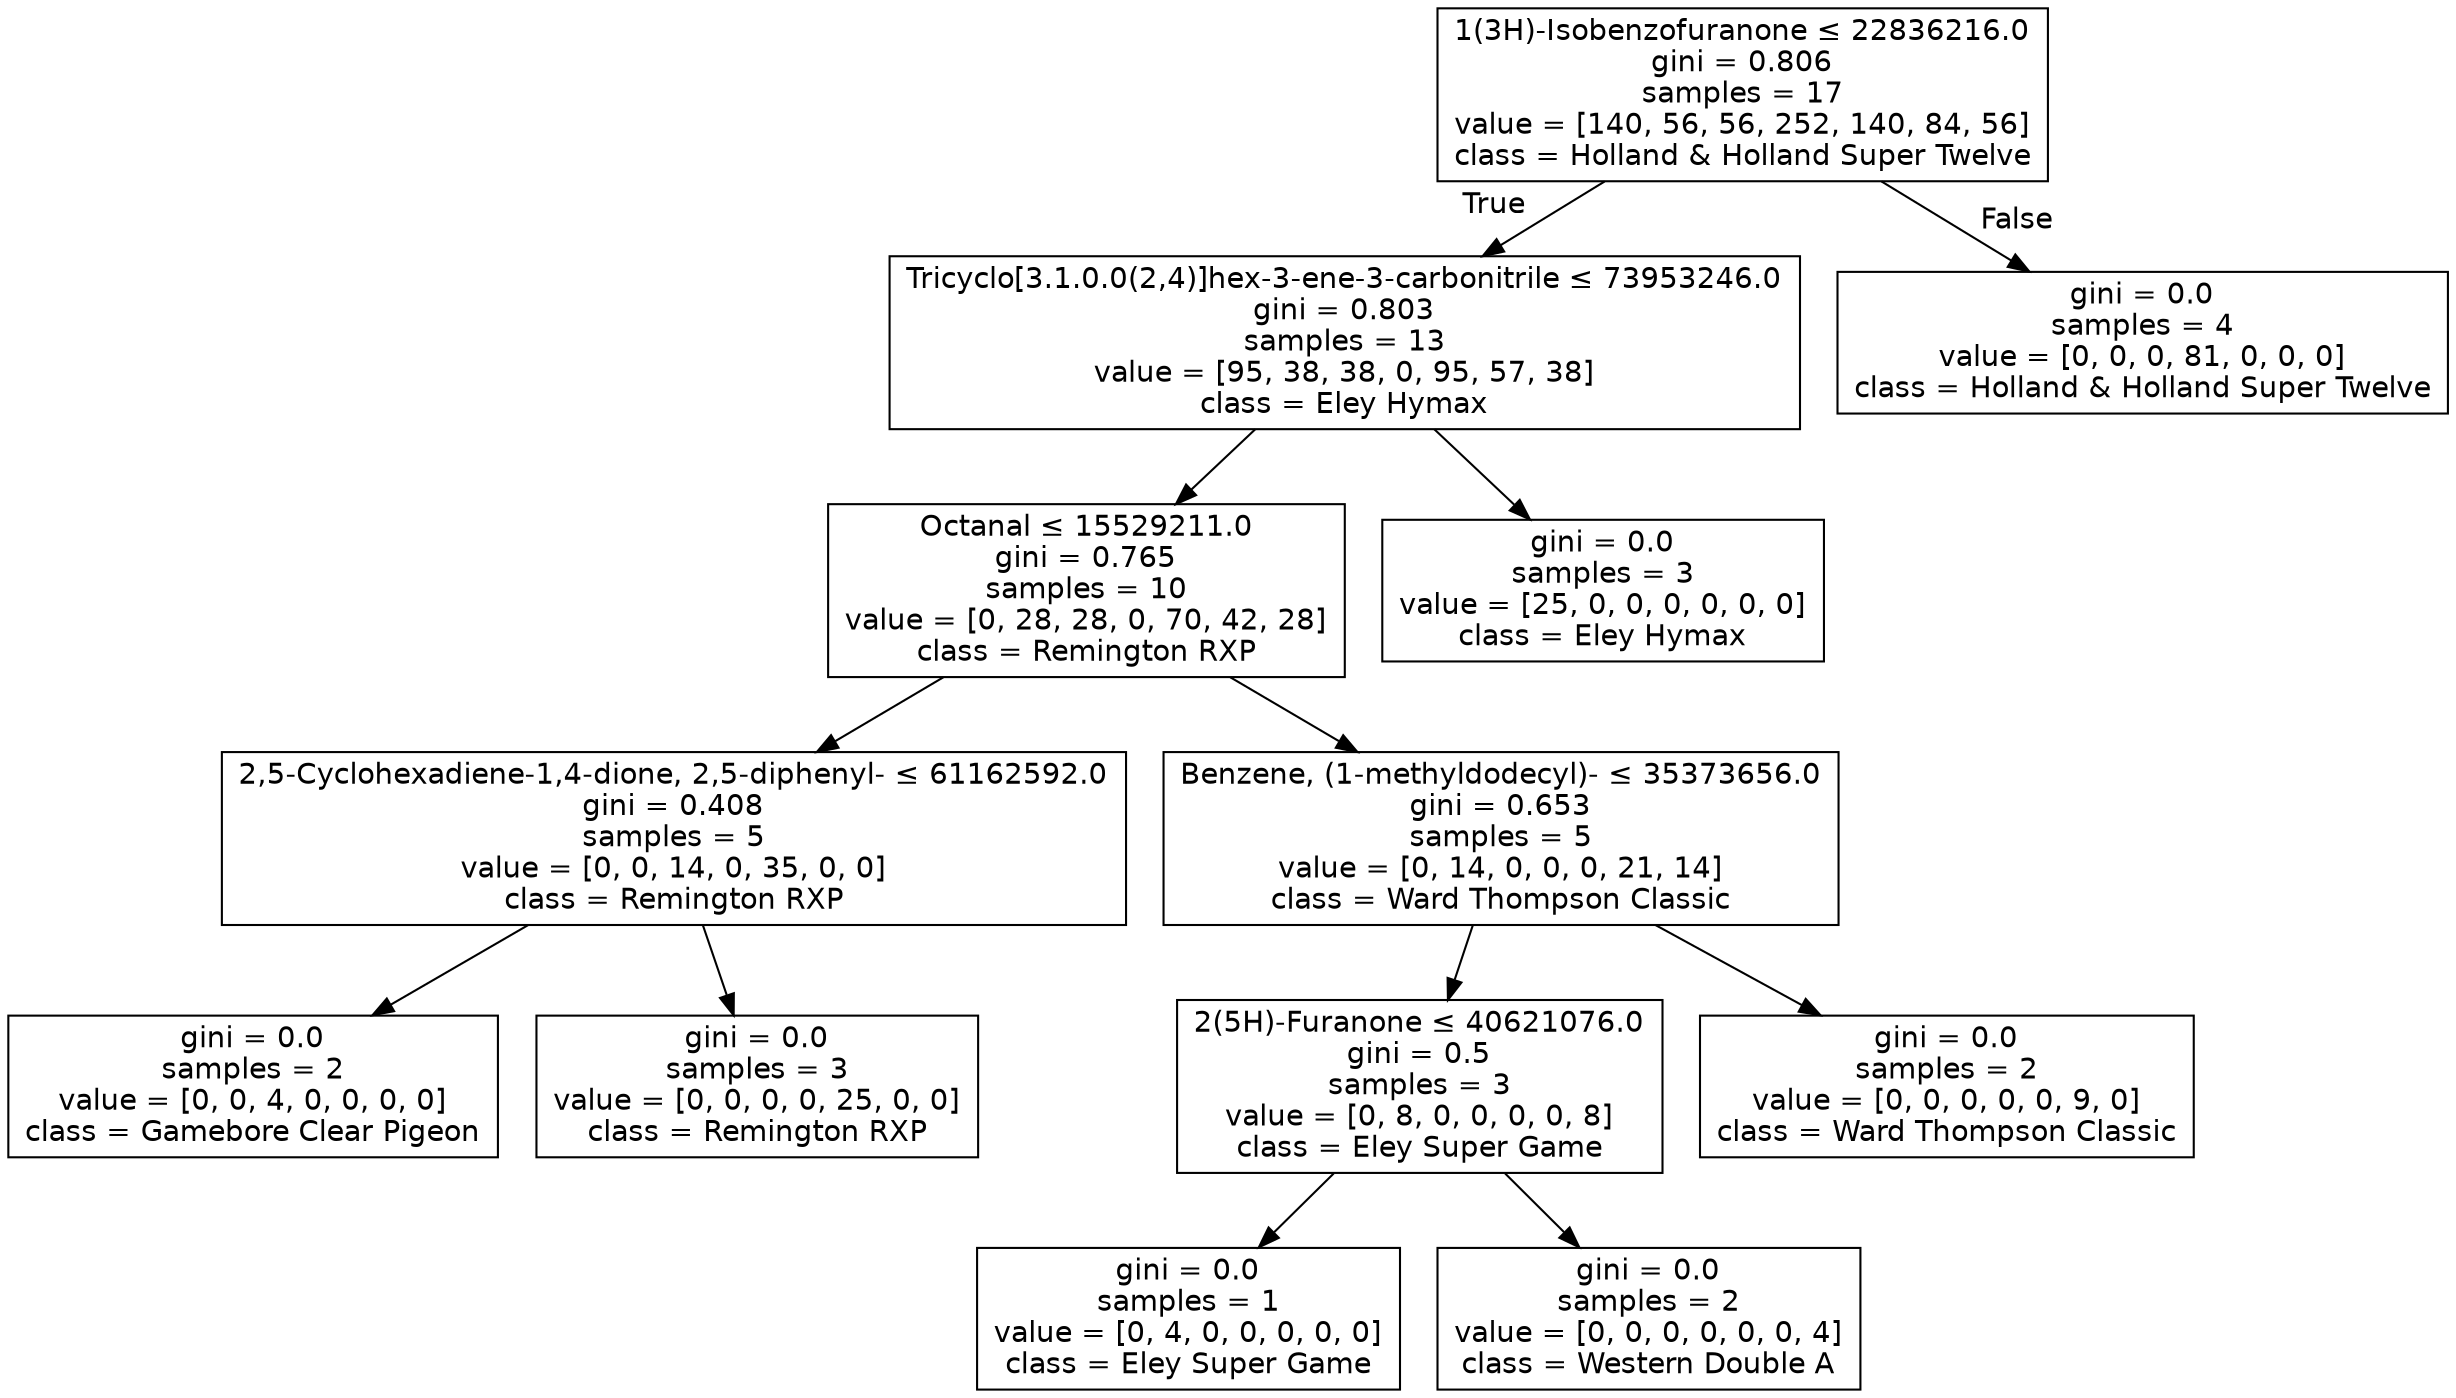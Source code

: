 digraph Tree {
node [shape=box, fontname="helvetica"] ;
edge [fontname="helvetica"] ;
0 [label=<1(3H)-Isobenzofuranone &le; 22836216.0<br/>gini = 0.806<br/>samples = 17<br/>value = [140, 56, 56, 252, 140, 84, 56]<br/>class = Holland &amp; Holland Super Twelve>] ;
1 [label=<Tricyclo[3.1.0.0(2,4)]hex-3-ene-3-carbonitrile &le; 73953246.0<br/>gini = 0.803<br/>samples = 13<br/>value = [95, 38, 38, 0, 95, 57, 38]<br/>class = Eley Hymax>] ;
0 -> 1 [labeldistance=2.5, labelangle=45, headlabel="True"] ;
2 [label=<Octanal &le; 15529211.0<br/>gini = 0.765<br/>samples = 10<br/>value = [0, 28, 28, 0, 70, 42, 28]<br/>class = Remington RXP>] ;
1 -> 2 ;
3 [label=<2,5-Cyclohexadiene-1,4-dione, 2,5-diphenyl- &le; 61162592.0<br/>gini = 0.408<br/>samples = 5<br/>value = [0, 0, 14, 0, 35, 0, 0]<br/>class = Remington RXP>] ;
2 -> 3 ;
4 [label=<gini = 0.0<br/>samples = 2<br/>value = [0, 0, 4, 0, 0, 0, 0]<br/>class = Gamebore Clear Pigeon>] ;
3 -> 4 ;
5 [label=<gini = 0.0<br/>samples = 3<br/>value = [0, 0, 0, 0, 25, 0, 0]<br/>class = Remington RXP>] ;
3 -> 5 ;
6 [label=<Benzene, (1-methyldodecyl)- &le; 35373656.0<br/>gini = 0.653<br/>samples = 5<br/>value = [0, 14, 0, 0, 0, 21, 14]<br/>class = Ward Thompson Classic>] ;
2 -> 6 ;
7 [label=<2(5H)-Furanone &le; 40621076.0<br/>gini = 0.5<br/>samples = 3<br/>value = [0, 8, 0, 0, 0, 0, 8]<br/>class = Eley Super Game>] ;
6 -> 7 ;
8 [label=<gini = 0.0<br/>samples = 1<br/>value = [0, 4, 0, 0, 0, 0, 0]<br/>class = Eley Super Game>] ;
7 -> 8 ;
9 [label=<gini = 0.0<br/>samples = 2<br/>value = [0, 0, 0, 0, 0, 0, 4]<br/>class = Western Double A>] ;
7 -> 9 ;
10 [label=<gini = 0.0<br/>samples = 2<br/>value = [0, 0, 0, 0, 0, 9, 0]<br/>class = Ward Thompson Classic>] ;
6 -> 10 ;
11 [label=<gini = 0.0<br/>samples = 3<br/>value = [25, 0, 0, 0, 0, 0, 0]<br/>class = Eley Hymax>] ;
1 -> 11 ;
12 [label=<gini = 0.0<br/>samples = 4<br/>value = [0, 0, 0, 81, 0, 0, 0]<br/>class = Holland &amp; Holland Super Twelve>] ;
0 -> 12 [labeldistance=2.5, labelangle=-45, headlabel="False"] ;
}
